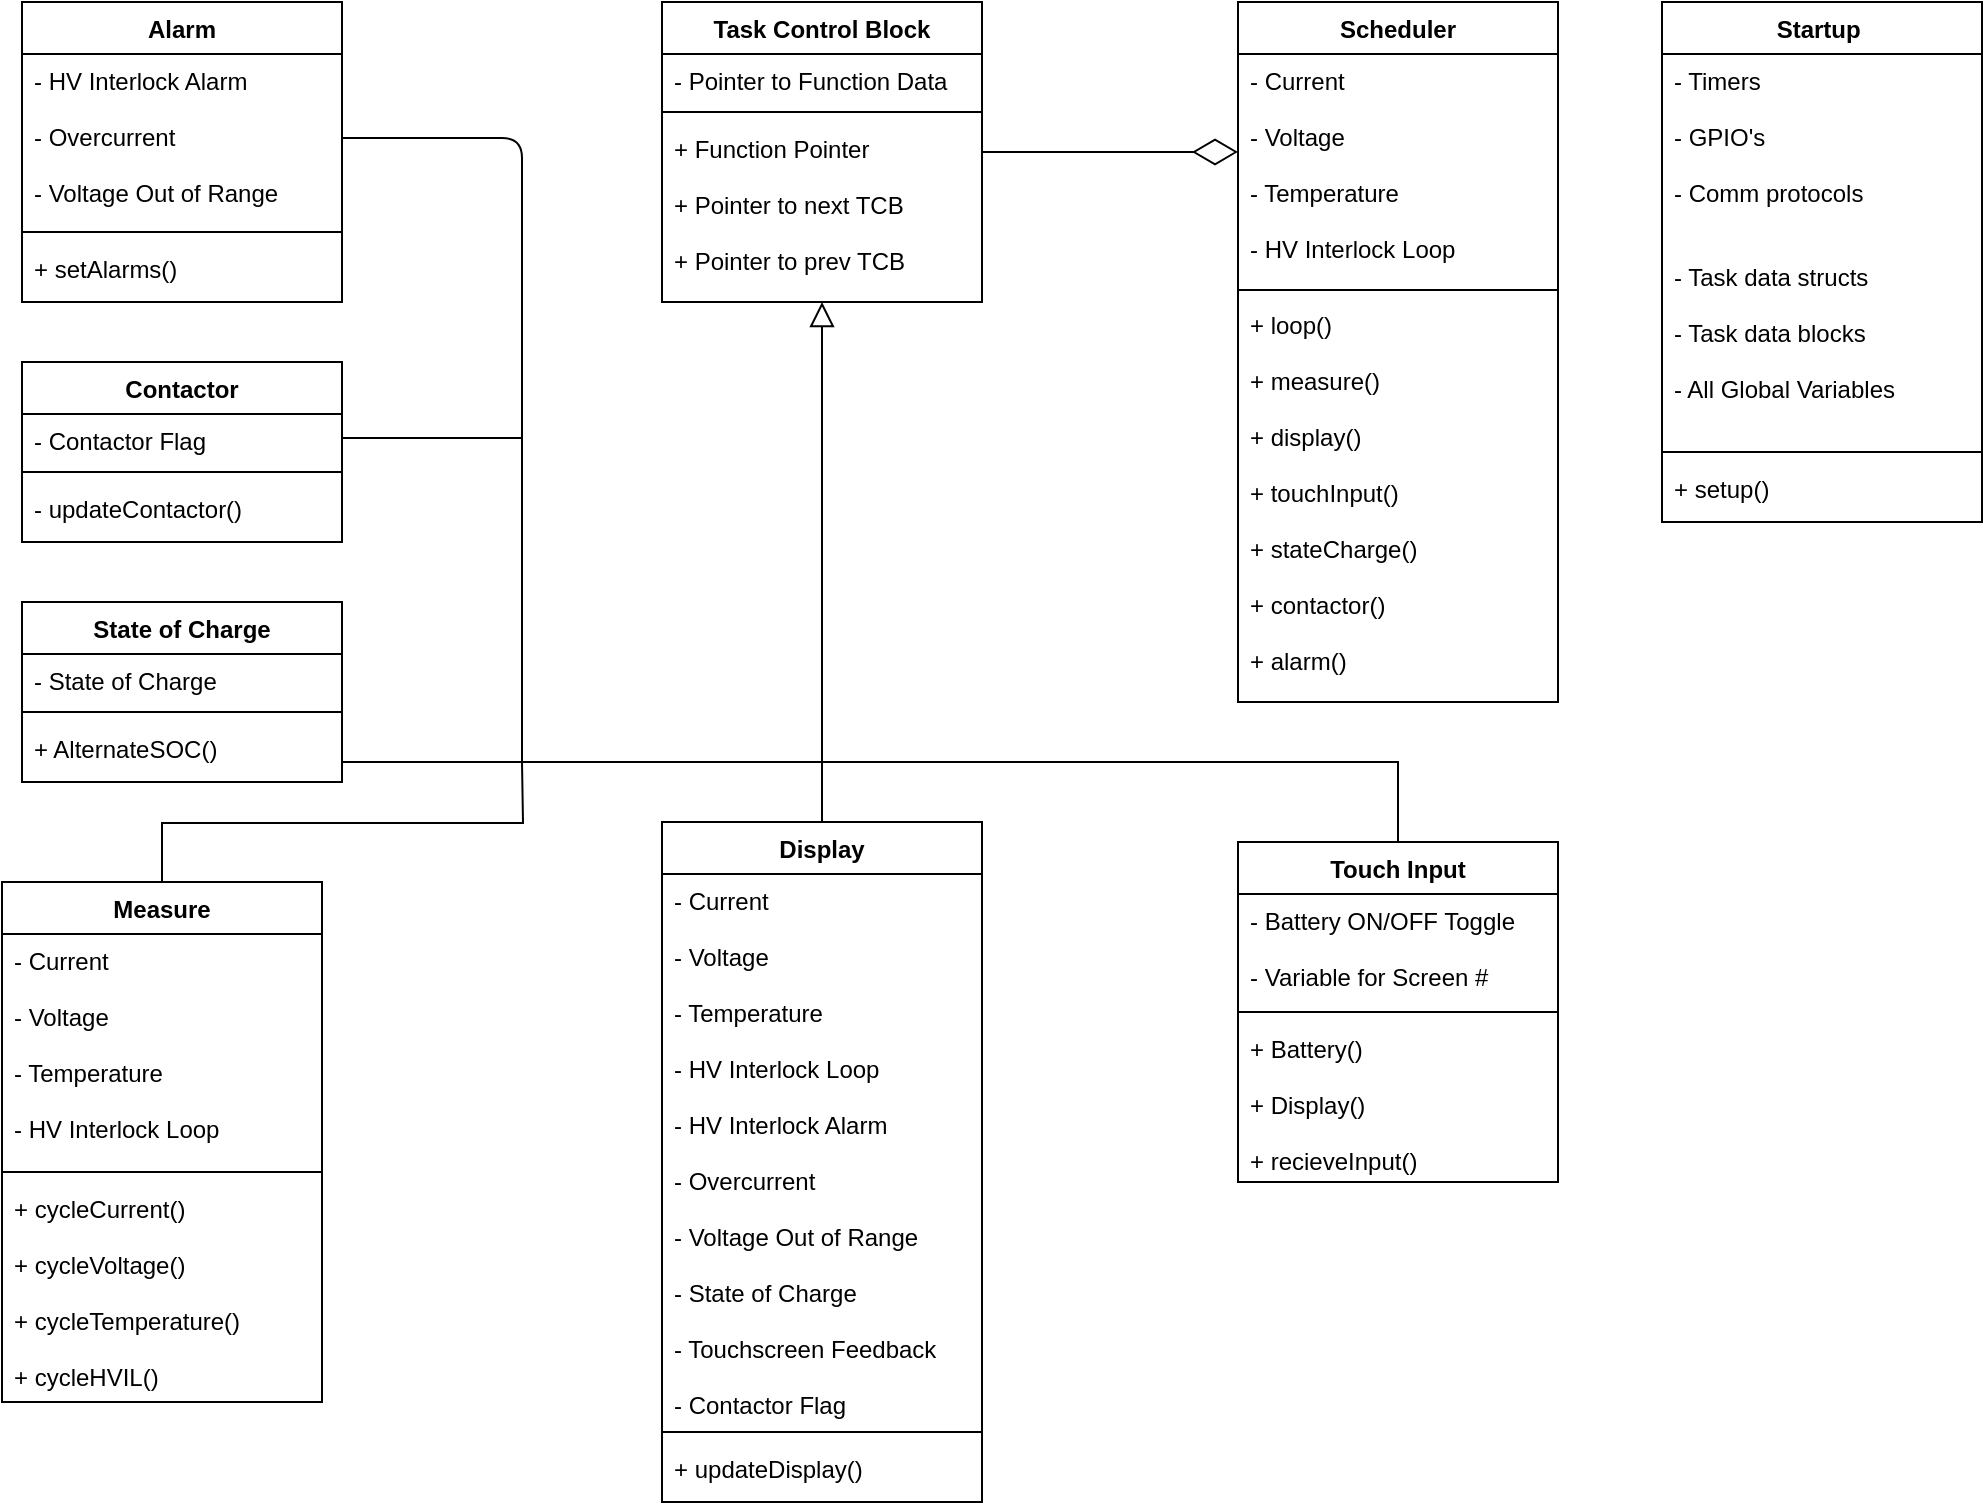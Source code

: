 <mxfile version="14.2.9" type="github">
  <diagram id="C5RBs43oDa-KdzZeNtuy" name="Page-1">
    <mxGraphModel dx="2195" dy="833" grid="1" gridSize="10" guides="1" tooltips="1" connect="1" arrows="1" fold="1" page="1" pageScale="1" pageWidth="827" pageHeight="1169" math="0" shadow="0">
      <root>
        <mxCell id="WIyWlLk6GJQsqaUBKTNV-0" />
        <mxCell id="WIyWlLk6GJQsqaUBKTNV-1" parent="WIyWlLk6GJQsqaUBKTNV-0" />
        <mxCell id="zkfFHV4jXpPFQw0GAbJ--0" value="Task Control Block" style="swimlane;fontStyle=1;align=center;verticalAlign=top;childLayout=stackLayout;horizontal=1;startSize=26;horizontalStack=0;resizeParent=1;resizeLast=0;collapsible=1;marginBottom=0;rounded=0;shadow=0;strokeWidth=1;" parent="WIyWlLk6GJQsqaUBKTNV-1" vertex="1">
          <mxGeometry x="220" y="120" width="160" height="150" as="geometry">
            <mxRectangle x="230" y="140" width="160" height="26" as="alternateBounds" />
          </mxGeometry>
        </mxCell>
        <mxCell id="zkfFHV4jXpPFQw0GAbJ--1" value="- Pointer to Function Data" style="text;align=left;verticalAlign=top;spacingLeft=4;spacingRight=4;overflow=hidden;rotatable=0;points=[[0,0.5],[1,0.5]];portConstraint=eastwest;" parent="zkfFHV4jXpPFQw0GAbJ--0" vertex="1">
          <mxGeometry y="26" width="160" height="24" as="geometry" />
        </mxCell>
        <mxCell id="zkfFHV4jXpPFQw0GAbJ--4" value="" style="line;html=1;strokeWidth=1;align=left;verticalAlign=middle;spacingTop=-1;spacingLeft=3;spacingRight=3;rotatable=0;labelPosition=right;points=[];portConstraint=eastwest;" parent="zkfFHV4jXpPFQw0GAbJ--0" vertex="1">
          <mxGeometry y="50" width="160" height="10" as="geometry" />
        </mxCell>
        <mxCell id="zkfFHV4jXpPFQw0GAbJ--5" value="+ Function Pointer&#xa;&#xa;+ Pointer to next TCB&#xa;&#xa;+ Pointer to prev TCB" style="text;align=left;verticalAlign=top;spacingLeft=4;spacingRight=4;overflow=hidden;rotatable=0;points=[[0,0.5],[1,0.5]];portConstraint=eastwest;" parent="zkfFHV4jXpPFQw0GAbJ--0" vertex="1">
          <mxGeometry y="60" width="160" height="90" as="geometry" />
        </mxCell>
        <mxCell id="v7ctwtvX93gYJ-Nz2y9W-46" style="edgeStyle=orthogonalEdgeStyle;rounded=0;orthogonalLoop=1;jettySize=auto;html=1;exitX=0.5;exitY=0;exitDx=0;exitDy=0;endArrow=none;endFill=0;endSize=20;strokeWidth=1;" parent="WIyWlLk6GJQsqaUBKTNV-1" source="zkfFHV4jXpPFQw0GAbJ--6" edge="1">
          <mxGeometry relative="1" as="geometry">
            <mxPoint x="150" y="500" as="targetPoint" />
          </mxGeometry>
        </mxCell>
        <mxCell id="zkfFHV4jXpPFQw0GAbJ--6" value="Measure" style="swimlane;fontStyle=1;align=center;verticalAlign=top;childLayout=stackLayout;horizontal=1;startSize=26;horizontalStack=0;resizeParent=1;resizeLast=0;collapsible=1;marginBottom=0;rounded=0;shadow=0;strokeWidth=1;" parent="WIyWlLk6GJQsqaUBKTNV-1" vertex="1">
          <mxGeometry x="-110" y="560" width="160" height="260" as="geometry">
            <mxRectangle x="130" y="380" width="160" height="26" as="alternateBounds" />
          </mxGeometry>
        </mxCell>
        <mxCell id="v7ctwtvX93gYJ-Nz2y9W-6" value="- Current&#xa;&#xa;- Voltage&#xa;&#xa;- Temperature&#xa;&#xa;- HV Interlock Loop" style="text;align=left;verticalAlign=top;spacingLeft=4;spacingRight=4;overflow=hidden;rotatable=0;points=[[0,0.5],[1,0.5]];portConstraint=eastwest;" parent="zkfFHV4jXpPFQw0GAbJ--6" vertex="1">
          <mxGeometry y="26" width="160" height="114" as="geometry" />
        </mxCell>
        <mxCell id="zkfFHV4jXpPFQw0GAbJ--9" value="" style="line;html=1;strokeWidth=1;align=left;verticalAlign=middle;spacingTop=-1;spacingLeft=3;spacingRight=3;rotatable=0;labelPosition=right;points=[];portConstraint=eastwest;" parent="zkfFHV4jXpPFQw0GAbJ--6" vertex="1">
          <mxGeometry y="140" width="160" height="10" as="geometry" />
        </mxCell>
        <mxCell id="v7ctwtvX93gYJ-Nz2y9W-7" value="+ cycleCurrent()&#xa;&#xa;+ cycleVoltage()&#xa;&#xa;+ cycleTemperature()&#xa;&#xa;+ cycleHVIL()" style="text;align=left;verticalAlign=top;spacingLeft=4;spacingRight=4;overflow=hidden;rotatable=0;points=[[0,0.5],[1,0.5]];portConstraint=eastwest;" parent="zkfFHV4jXpPFQw0GAbJ--6" vertex="1">
          <mxGeometry y="150" width="160" height="110" as="geometry" />
        </mxCell>
        <mxCell id="zkfFHV4jXpPFQw0GAbJ--16" value="" style="endArrow=block;endSize=10;endFill=0;shadow=0;strokeWidth=1;rounded=0;edgeStyle=elbowEdgeStyle;elbow=vertical;exitX=1;exitY=0.5;exitDx=0;exitDy=0;" parent="WIyWlLk6GJQsqaUBKTNV-1" source="v7ctwtvX93gYJ-Nz2y9W-31" edge="1">
          <mxGeometry width="160" relative="1" as="geometry">
            <mxPoint x="300" y="390" as="sourcePoint" />
            <mxPoint x="300" y="270" as="targetPoint" />
            <Array as="points">
              <mxPoint x="300" y="500" />
              <mxPoint x="500" y="480" />
            </Array>
          </mxGeometry>
        </mxCell>
        <mxCell id="zkfFHV4jXpPFQw0GAbJ--17" value="Scheduler" style="swimlane;fontStyle=1;align=center;verticalAlign=top;childLayout=stackLayout;horizontal=1;startSize=26;horizontalStack=0;resizeParent=1;resizeLast=0;collapsible=1;marginBottom=0;rounded=0;shadow=0;strokeWidth=1;" parent="WIyWlLk6GJQsqaUBKTNV-1" vertex="1">
          <mxGeometry x="508" y="120" width="160" height="350" as="geometry">
            <mxRectangle x="550" y="140" width="160" height="26" as="alternateBounds" />
          </mxGeometry>
        </mxCell>
        <mxCell id="zkfFHV4jXpPFQw0GAbJ--18" value="- Current&#xa;&#xa;- Voltage&#xa;&#xa;- Temperature&#xa;&#xa;- HV Interlock Loop" style="text;align=left;verticalAlign=top;spacingLeft=4;spacingRight=4;overflow=hidden;rotatable=0;points=[[0,0.5],[1,0.5]];portConstraint=eastwest;" parent="zkfFHV4jXpPFQw0GAbJ--17" vertex="1">
          <mxGeometry y="26" width="160" height="114" as="geometry" />
        </mxCell>
        <mxCell id="zkfFHV4jXpPFQw0GAbJ--23" value="" style="line;html=1;strokeWidth=1;align=left;verticalAlign=middle;spacingTop=-1;spacingLeft=3;spacingRight=3;rotatable=0;labelPosition=right;points=[];portConstraint=eastwest;" parent="zkfFHV4jXpPFQw0GAbJ--17" vertex="1">
          <mxGeometry y="140" width="160" height="8" as="geometry" />
        </mxCell>
        <mxCell id="zkfFHV4jXpPFQw0GAbJ--24" value="+ loop()&#xa;&#xa;+ measure()&#xa;&#xa;+ display()&#xa;&#xa;+ touchInput()&#xa;&#xa;+ stateCharge()&#xa;&#xa;+ contactor()&#xa;&#xa;+ alarm()" style="text;align=left;verticalAlign=top;spacingLeft=4;spacingRight=4;overflow=hidden;rotatable=0;points=[[0,0.5],[1,0.5]];portConstraint=eastwest;" parent="zkfFHV4jXpPFQw0GAbJ--17" vertex="1">
          <mxGeometry y="148" width="160" height="202" as="geometry" />
        </mxCell>
        <mxCell id="zkfFHV4jXpPFQw0GAbJ--26" value="" style="endArrow=diamondThin;shadow=0;strokeWidth=1;rounded=0;endFill=0;edgeStyle=elbowEdgeStyle;elbow=vertical;endSize=20;" parent="WIyWlLk6GJQsqaUBKTNV-1" source="zkfFHV4jXpPFQw0GAbJ--0" target="zkfFHV4jXpPFQw0GAbJ--17" edge="1">
          <mxGeometry x="0.5" y="41" relative="1" as="geometry">
            <mxPoint x="380" y="192" as="sourcePoint" />
            <mxPoint x="540" y="192" as="targetPoint" />
            <mxPoint x="-40" y="32" as="offset" />
          </mxGeometry>
        </mxCell>
        <mxCell id="v7ctwtvX93gYJ-Nz2y9W-8" value="Display" style="swimlane;fontStyle=1;align=center;verticalAlign=top;childLayout=stackLayout;horizontal=1;startSize=26;horizontalStack=0;resizeParent=1;resizeLast=0;collapsible=1;marginBottom=0;rounded=0;shadow=0;strokeWidth=1;" parent="WIyWlLk6GJQsqaUBKTNV-1" vertex="1">
          <mxGeometry x="220" y="530" width="160" height="340" as="geometry">
            <mxRectangle x="130" y="380" width="160" height="26" as="alternateBounds" />
          </mxGeometry>
        </mxCell>
        <mxCell id="v7ctwtvX93gYJ-Nz2y9W-9" value="- Current&#xa;&#xa;- Voltage&#xa;&#xa;- Temperature&#xa;&#xa;- HV Interlock Loop&#xa;&#xa;- HV Interlock Alarm&#xa;&#xa;- Overcurrent&#xa;&#xa;- Voltage Out of Range&#xa;&#xa;- State of Charge&#xa;&#xa;- Touchscreen Feedback&#xa;&#xa;- Contactor Flag" style="text;align=left;verticalAlign=top;spacingLeft=4;spacingRight=4;overflow=hidden;rotatable=0;points=[[0,0.5],[1,0.5]];portConstraint=eastwest;" parent="v7ctwtvX93gYJ-Nz2y9W-8" vertex="1">
          <mxGeometry y="26" width="160" height="274" as="geometry" />
        </mxCell>
        <mxCell id="v7ctwtvX93gYJ-Nz2y9W-10" value="" style="line;html=1;strokeWidth=1;align=left;verticalAlign=middle;spacingTop=-1;spacingLeft=3;spacingRight=3;rotatable=0;labelPosition=right;points=[];portConstraint=eastwest;" parent="v7ctwtvX93gYJ-Nz2y9W-8" vertex="1">
          <mxGeometry y="300" width="160" height="10" as="geometry" />
        </mxCell>
        <mxCell id="v7ctwtvX93gYJ-Nz2y9W-11" value="+ updateDisplay()" style="text;align=left;verticalAlign=top;spacingLeft=4;spacingRight=4;overflow=hidden;rotatable=0;points=[[0,0.5],[1,0.5]];portConstraint=eastwest;" parent="v7ctwtvX93gYJ-Nz2y9W-8" vertex="1">
          <mxGeometry y="310" width="160" height="30" as="geometry" />
        </mxCell>
        <mxCell id="v7ctwtvX93gYJ-Nz2y9W-12" value="Alarm" style="swimlane;fontStyle=1;align=center;verticalAlign=top;childLayout=stackLayout;horizontal=1;startSize=26;horizontalStack=0;resizeParent=1;resizeLast=0;collapsible=1;marginBottom=0;rounded=0;shadow=0;strokeWidth=1;" parent="WIyWlLk6GJQsqaUBKTNV-1" vertex="1">
          <mxGeometry x="-100" y="120" width="160" height="150" as="geometry">
            <mxRectangle x="130" y="380" width="160" height="26" as="alternateBounds" />
          </mxGeometry>
        </mxCell>
        <mxCell id="v7ctwtvX93gYJ-Nz2y9W-13" value="- HV Interlock Alarm&#xa;&#xa;- Overcurrent&#xa;&#xa;- Voltage Out of Range" style="text;align=left;verticalAlign=top;spacingLeft=4;spacingRight=4;overflow=hidden;rotatable=0;points=[[0,0.5],[1,0.5]];portConstraint=eastwest;" parent="v7ctwtvX93gYJ-Nz2y9W-12" vertex="1">
          <mxGeometry y="26" width="160" height="84" as="geometry" />
        </mxCell>
        <mxCell id="v7ctwtvX93gYJ-Nz2y9W-14" value="" style="line;html=1;strokeWidth=1;align=left;verticalAlign=middle;spacingTop=-1;spacingLeft=3;spacingRight=3;rotatable=0;labelPosition=right;points=[];portConstraint=eastwest;" parent="v7ctwtvX93gYJ-Nz2y9W-12" vertex="1">
          <mxGeometry y="110" width="160" height="10" as="geometry" />
        </mxCell>
        <mxCell id="v7ctwtvX93gYJ-Nz2y9W-15" value="+ setAlarms()" style="text;align=left;verticalAlign=top;spacingLeft=4;spacingRight=4;overflow=hidden;rotatable=0;points=[[0,0.5],[1,0.5]];portConstraint=eastwest;" parent="v7ctwtvX93gYJ-Nz2y9W-12" vertex="1">
          <mxGeometry y="120" width="160" height="30" as="geometry" />
        </mxCell>
        <mxCell id="v7ctwtvX93gYJ-Nz2y9W-49" style="edgeStyle=orthogonalEdgeStyle;rounded=0;orthogonalLoop=1;jettySize=auto;html=1;exitX=0.5;exitY=0;exitDx=0;exitDy=0;endArrow=none;endFill=0;endSize=20;strokeWidth=1;" parent="WIyWlLk6GJQsqaUBKTNV-1" source="v7ctwtvX93gYJ-Nz2y9W-16" edge="1">
          <mxGeometry relative="1" as="geometry">
            <mxPoint x="300" y="500" as="targetPoint" />
            <Array as="points">
              <mxPoint x="588" y="500" />
            </Array>
          </mxGeometry>
        </mxCell>
        <mxCell id="v7ctwtvX93gYJ-Nz2y9W-16" value="Touch Input" style="swimlane;fontStyle=1;align=center;verticalAlign=top;childLayout=stackLayout;horizontal=1;startSize=26;horizontalStack=0;resizeParent=1;resizeLast=0;collapsible=1;marginBottom=0;rounded=0;shadow=0;strokeWidth=1;" parent="WIyWlLk6GJQsqaUBKTNV-1" vertex="1">
          <mxGeometry x="508" y="540" width="160" height="170" as="geometry">
            <mxRectangle x="130" y="380" width="160" height="26" as="alternateBounds" />
          </mxGeometry>
        </mxCell>
        <mxCell id="v7ctwtvX93gYJ-Nz2y9W-17" value="- Battery ON/OFF Toggle&#xa;&#xa;- Variable for Screen #" style="text;align=left;verticalAlign=top;spacingLeft=4;spacingRight=4;overflow=hidden;rotatable=0;points=[[0,0.5],[1,0.5]];portConstraint=eastwest;" parent="v7ctwtvX93gYJ-Nz2y9W-16" vertex="1">
          <mxGeometry y="26" width="160" height="54" as="geometry" />
        </mxCell>
        <mxCell id="v7ctwtvX93gYJ-Nz2y9W-18" value="" style="line;html=1;strokeWidth=1;align=left;verticalAlign=middle;spacingTop=-1;spacingLeft=3;spacingRight=3;rotatable=0;labelPosition=right;points=[];portConstraint=eastwest;" parent="v7ctwtvX93gYJ-Nz2y9W-16" vertex="1">
          <mxGeometry y="80" width="160" height="10" as="geometry" />
        </mxCell>
        <mxCell id="v7ctwtvX93gYJ-Nz2y9W-19" value="+ Battery()&#xa;&#xa;+ Display()&#xa;&#xa;+ recieveInput()" style="text;align=left;verticalAlign=top;spacingLeft=4;spacingRight=4;overflow=hidden;rotatable=0;points=[[0,0.5],[1,0.5]];portConstraint=eastwest;" parent="v7ctwtvX93gYJ-Nz2y9W-16" vertex="1">
          <mxGeometry y="90" width="160" height="80" as="geometry" />
        </mxCell>
        <mxCell id="v7ctwtvX93gYJ-Nz2y9W-20" value="Contactor" style="swimlane;fontStyle=1;align=center;verticalAlign=top;childLayout=stackLayout;horizontal=1;startSize=26;horizontalStack=0;resizeParent=1;resizeLast=0;collapsible=1;marginBottom=0;rounded=0;shadow=0;strokeWidth=1;" parent="WIyWlLk6GJQsqaUBKTNV-1" vertex="1">
          <mxGeometry x="-100" y="300" width="160" height="90" as="geometry">
            <mxRectangle x="130" y="380" width="160" height="26" as="alternateBounds" />
          </mxGeometry>
        </mxCell>
        <mxCell id="v7ctwtvX93gYJ-Nz2y9W-21" value="- Contactor Flag" style="text;align=left;verticalAlign=top;spacingLeft=4;spacingRight=4;overflow=hidden;rotatable=0;points=[[0,0.5],[1,0.5]];portConstraint=eastwest;" parent="v7ctwtvX93gYJ-Nz2y9W-20" vertex="1">
          <mxGeometry y="26" width="160" height="24" as="geometry" />
        </mxCell>
        <mxCell id="v7ctwtvX93gYJ-Nz2y9W-22" value="" style="line;html=1;strokeWidth=1;align=left;verticalAlign=middle;spacingTop=-1;spacingLeft=3;spacingRight=3;rotatable=0;labelPosition=right;points=[];portConstraint=eastwest;" parent="v7ctwtvX93gYJ-Nz2y9W-20" vertex="1">
          <mxGeometry y="50" width="160" height="10" as="geometry" />
        </mxCell>
        <mxCell id="v7ctwtvX93gYJ-Nz2y9W-23" value="- updateContactor()" style="text;align=left;verticalAlign=top;spacingLeft=4;spacingRight=4;overflow=hidden;rotatable=0;points=[[0,0.5],[1,0.5]];portConstraint=eastwest;" parent="v7ctwtvX93gYJ-Nz2y9W-20" vertex="1">
          <mxGeometry y="60" width="160" height="20" as="geometry" />
        </mxCell>
        <mxCell id="v7ctwtvX93gYJ-Nz2y9W-28" value="State of Charge" style="swimlane;fontStyle=1;align=center;verticalAlign=top;childLayout=stackLayout;horizontal=1;startSize=26;horizontalStack=0;resizeParent=1;resizeLast=0;collapsible=1;marginBottom=0;rounded=0;shadow=0;strokeWidth=1;" parent="WIyWlLk6GJQsqaUBKTNV-1" vertex="1">
          <mxGeometry x="-100" y="420" width="160" height="90" as="geometry">
            <mxRectangle x="130" y="380" width="160" height="26" as="alternateBounds" />
          </mxGeometry>
        </mxCell>
        <mxCell id="v7ctwtvX93gYJ-Nz2y9W-29" value="- State of Charge" style="text;align=left;verticalAlign=top;spacingLeft=4;spacingRight=4;overflow=hidden;rotatable=0;points=[[0,0.5],[1,0.5]];portConstraint=eastwest;" parent="v7ctwtvX93gYJ-Nz2y9W-28" vertex="1">
          <mxGeometry y="26" width="160" height="24" as="geometry" />
        </mxCell>
        <mxCell id="v7ctwtvX93gYJ-Nz2y9W-30" value="" style="line;html=1;strokeWidth=1;align=left;verticalAlign=middle;spacingTop=-1;spacingLeft=3;spacingRight=3;rotatable=0;labelPosition=right;points=[];portConstraint=eastwest;" parent="v7ctwtvX93gYJ-Nz2y9W-28" vertex="1">
          <mxGeometry y="50" width="160" height="10" as="geometry" />
        </mxCell>
        <mxCell id="v7ctwtvX93gYJ-Nz2y9W-31" value="+ AlternateSOC()" style="text;align=left;verticalAlign=top;spacingLeft=4;spacingRight=4;overflow=hidden;rotatable=0;points=[[0,0.5],[1,0.5]];portConstraint=eastwest;" parent="v7ctwtvX93gYJ-Nz2y9W-28" vertex="1">
          <mxGeometry y="60" width="160" height="30" as="geometry" />
        </mxCell>
        <mxCell id="v7ctwtvX93gYJ-Nz2y9W-36" value="" style="endArrow=none;html=1;strokeWidth=1;exitX=1;exitY=0.5;exitDx=0;exitDy=0;endFill=0;" parent="WIyWlLk6GJQsqaUBKTNV-1" source="v7ctwtvX93gYJ-Nz2y9W-13" edge="1">
          <mxGeometry width="50" height="50" relative="1" as="geometry">
            <mxPoint x="180" y="420" as="sourcePoint" />
            <mxPoint x="150" y="500" as="targetPoint" />
            <Array as="points">
              <mxPoint x="150" y="188" />
            </Array>
          </mxGeometry>
        </mxCell>
        <mxCell id="v7ctwtvX93gYJ-Nz2y9W-38" style="edgeStyle=orthogonalEdgeStyle;rounded=0;orthogonalLoop=1;jettySize=auto;html=1;exitX=1;exitY=0.5;exitDx=0;exitDy=0;endArrow=none;endFill=0;endSize=20;strokeWidth=1;" parent="WIyWlLk6GJQsqaUBKTNV-1" source="v7ctwtvX93gYJ-Nz2y9W-21" edge="1">
          <mxGeometry relative="1" as="geometry">
            <mxPoint x="150" y="338" as="targetPoint" />
          </mxGeometry>
        </mxCell>
        <mxCell id="v7ctwtvX93gYJ-Nz2y9W-47" value="" style="endArrow=none;html=1;strokeWidth=1;exitX=0.5;exitY=0;exitDx=0;exitDy=0;" parent="WIyWlLk6GJQsqaUBKTNV-1" source="v7ctwtvX93gYJ-Nz2y9W-8" edge="1">
          <mxGeometry width="50" height="50" relative="1" as="geometry">
            <mxPoint x="300" y="525" as="sourcePoint" />
            <mxPoint x="300" y="500" as="targetPoint" />
          </mxGeometry>
        </mxCell>
        <mxCell id="v7ctwtvX93gYJ-Nz2y9W-50" value="Startup " style="swimlane;fontStyle=1;align=center;verticalAlign=top;childLayout=stackLayout;horizontal=1;startSize=26;horizontalStack=0;resizeParent=1;resizeLast=0;collapsible=1;marginBottom=0;rounded=0;shadow=0;strokeWidth=1;" parent="WIyWlLk6GJQsqaUBKTNV-1" vertex="1">
          <mxGeometry x="720" y="120" width="160" height="260" as="geometry">
            <mxRectangle x="230" y="140" width="160" height="26" as="alternateBounds" />
          </mxGeometry>
        </mxCell>
        <mxCell id="v7ctwtvX93gYJ-Nz2y9W-51" value="- Timers&#xa;&#xa;- GPIO&#39;s&#xa;&#xa;- Comm protocols&#xa;&#xa;&#xa;- Task data structs&#xa;&#xa;- Task data blocks&#xa;&#xa;- All Global Variables" style="text;align=left;verticalAlign=top;spacingLeft=4;spacingRight=4;overflow=hidden;rotatable=0;points=[[0,0.5],[1,0.5]];portConstraint=eastwest;" parent="v7ctwtvX93gYJ-Nz2y9W-50" vertex="1">
          <mxGeometry y="26" width="160" height="194" as="geometry" />
        </mxCell>
        <mxCell id="v7ctwtvX93gYJ-Nz2y9W-52" value="" style="line;html=1;strokeWidth=1;align=left;verticalAlign=middle;spacingTop=-1;spacingLeft=3;spacingRight=3;rotatable=0;labelPosition=right;points=[];portConstraint=eastwest;" parent="v7ctwtvX93gYJ-Nz2y9W-50" vertex="1">
          <mxGeometry y="220" width="160" height="10" as="geometry" />
        </mxCell>
        <mxCell id="v7ctwtvX93gYJ-Nz2y9W-53" value="+ setup()" style="text;align=left;verticalAlign=top;spacingLeft=4;spacingRight=4;overflow=hidden;rotatable=0;points=[[0,0.5],[1,0.5]];portConstraint=eastwest;" parent="v7ctwtvX93gYJ-Nz2y9W-50" vertex="1">
          <mxGeometry y="230" width="160" height="30" as="geometry" />
        </mxCell>
      </root>
    </mxGraphModel>
  </diagram>
</mxfile>
